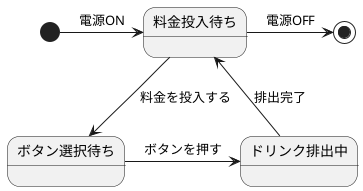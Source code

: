 @startuml 演習6-4-5
[*] -right-> 料金投入待ち :電源ON
料金投入待ち -right-> [*] :電源OFF
料金投入待ち -down-> ボタン選択待ち :料金を投入する
ボタン選択待ち -right->ドリンク排出中 :ボタンを押す
ドリンク排出中-right-> 料金投入待ち :排出完了


@enduml